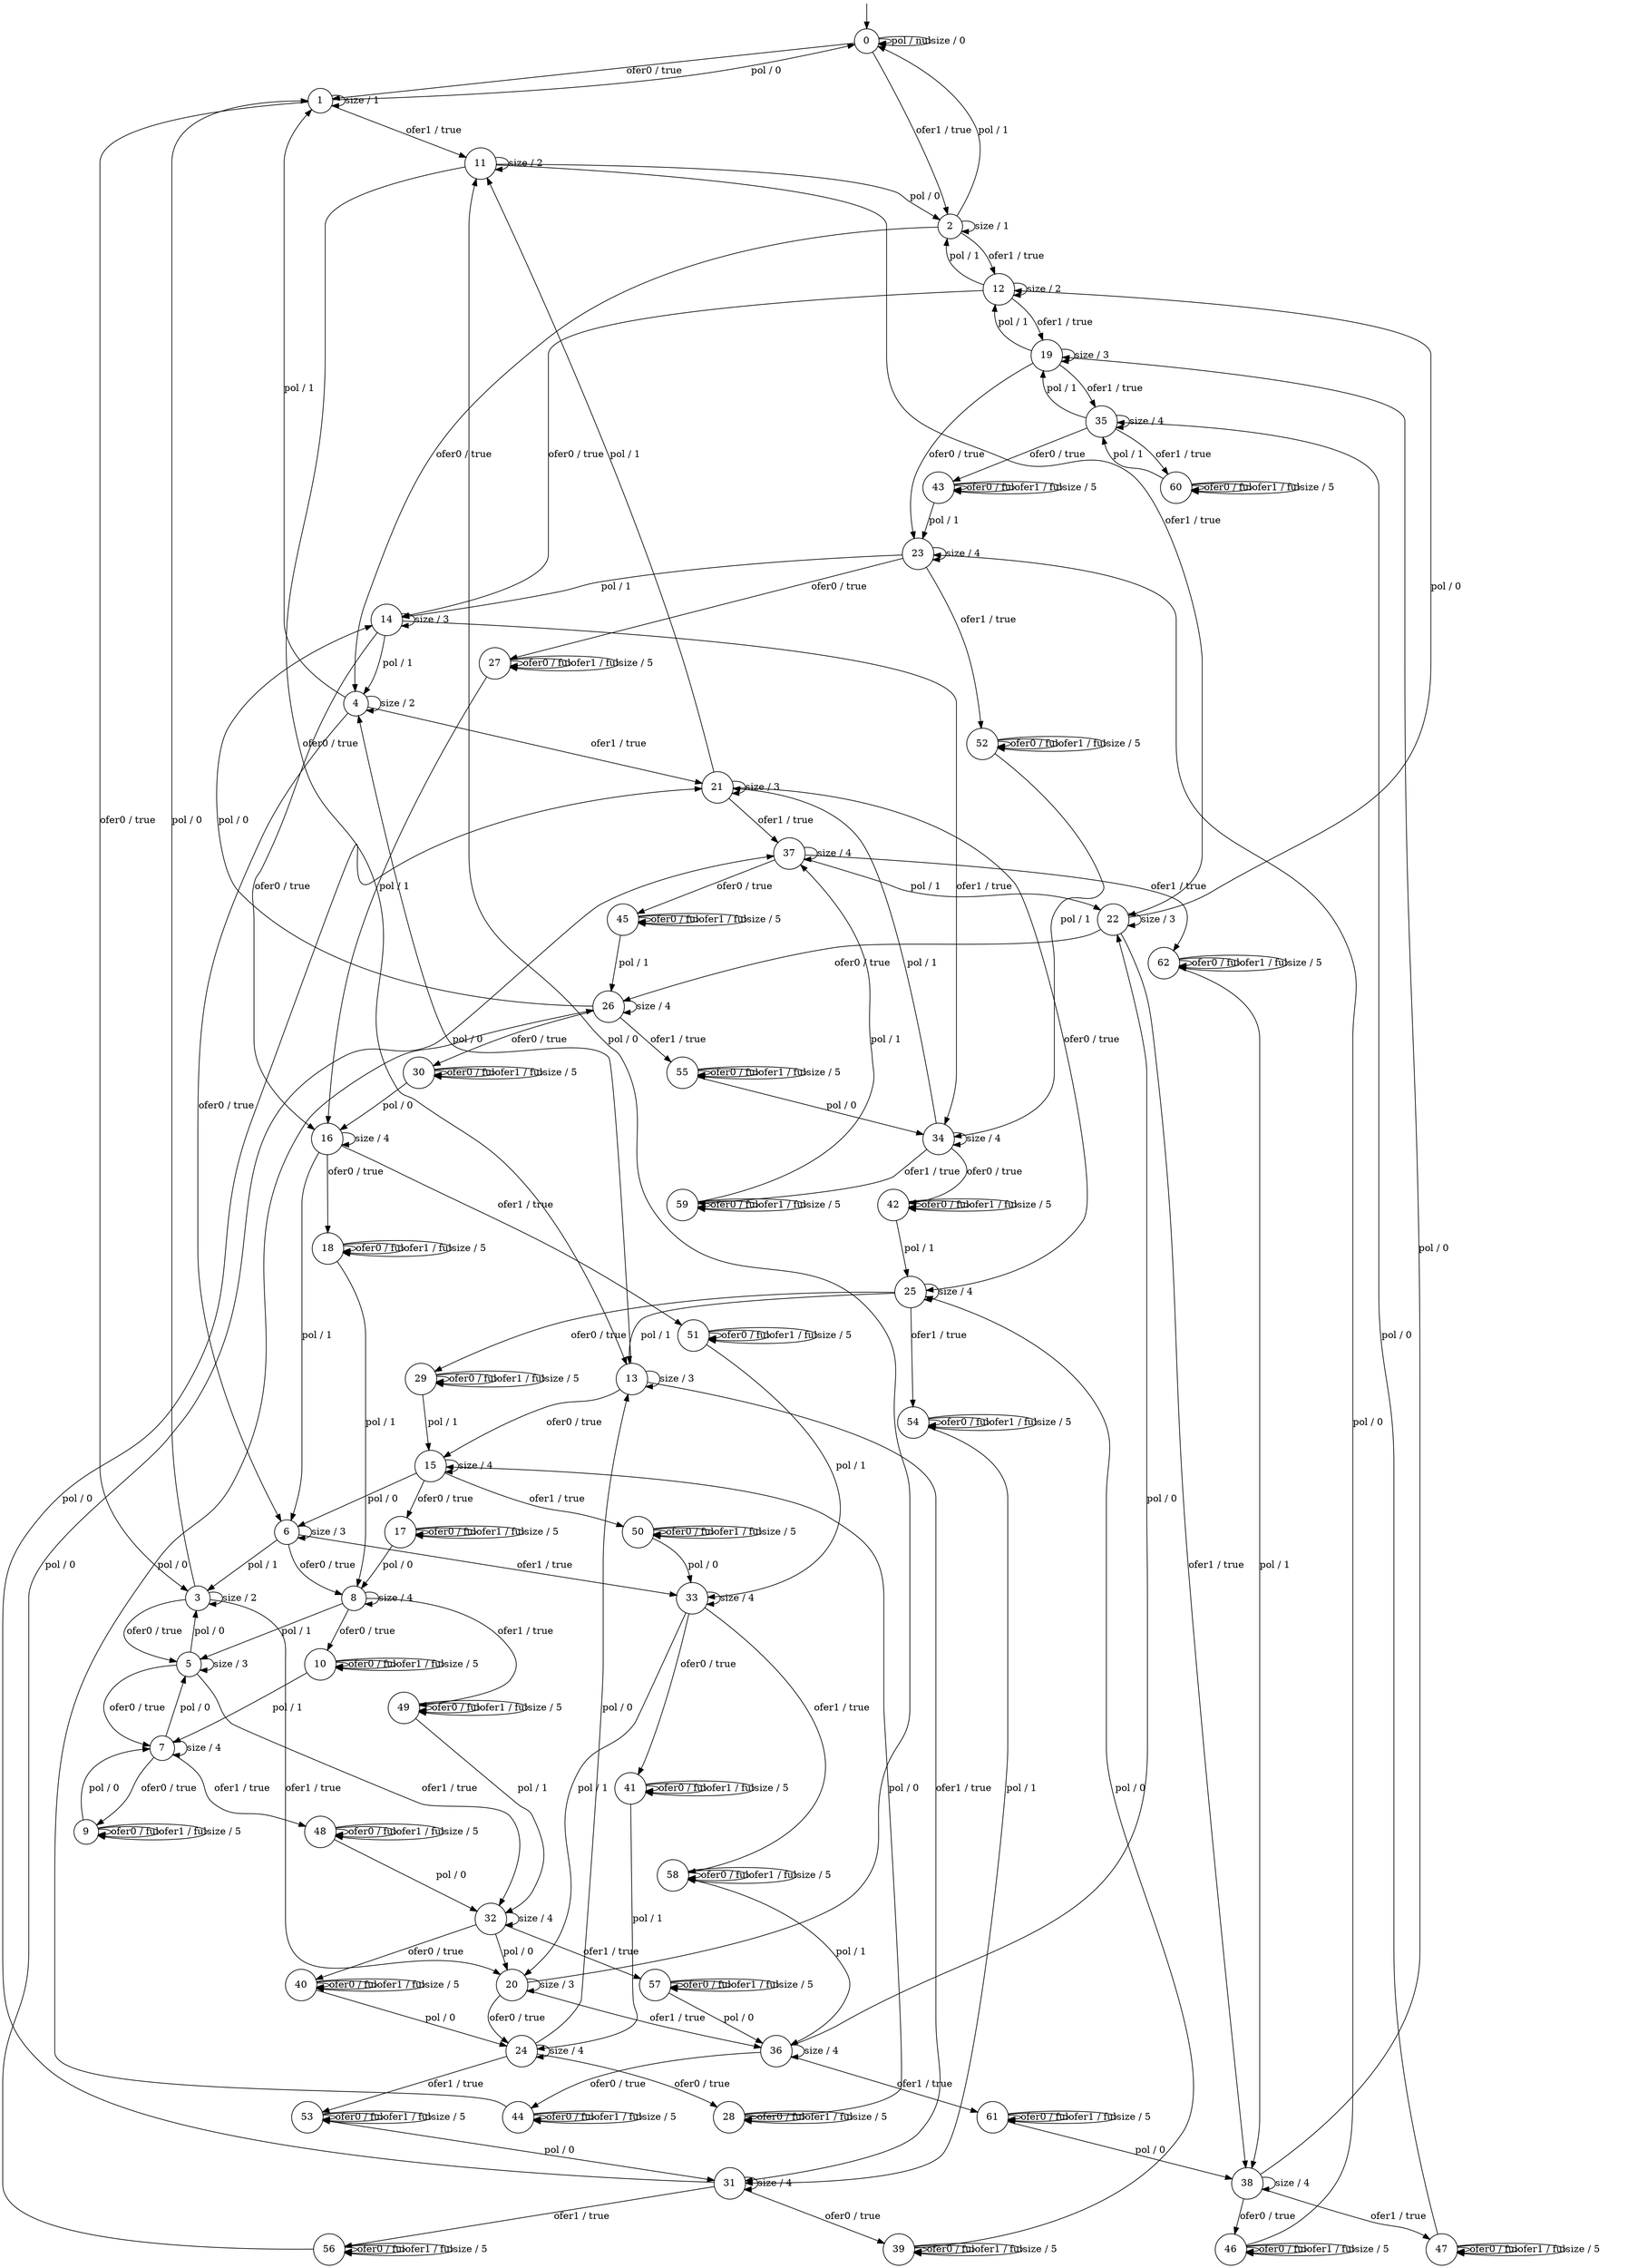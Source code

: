 digraph g {

	s0 [shape="circle" label="0"];
	s1 [shape="circle" label="1"];
	s2 [shape="circle" label="2"];
	s3 [shape="circle" label="3"];
	s4 [shape="circle" label="4"];
	s5 [shape="circle" label="5"];
	s6 [shape="circle" label="6"];
	s7 [shape="circle" label="7"];
	s8 [shape="circle" label="8"];
	s9 [shape="circle" label="9"];
	s10 [shape="circle" label="10"];
	s11 [shape="circle" label="11"];
	s12 [shape="circle" label="12"];
	s13 [shape="circle" label="13"];
	s14 [shape="circle" label="14"];
	s15 [shape="circle" label="15"];
	s16 [shape="circle" label="16"];
	s17 [shape="circle" label="17"];
	s18 [shape="circle" label="18"];
	s19 [shape="circle" label="19"];
	s20 [shape="circle" label="20"];
	s21 [shape="circle" label="21"];
	s22 [shape="circle" label="22"];
	s23 [shape="circle" label="23"];
	s24 [shape="circle" label="24"];
	s25 [shape="circle" label="25"];
	s26 [shape="circle" label="26"];
	s27 [shape="circle" label="27"];
	s28 [shape="circle" label="28"];
	s29 [shape="circle" label="29"];
	s30 [shape="circle" label="30"];
	s31 [shape="circle" label="31"];
	s32 [shape="circle" label="32"];
	s33 [shape="circle" label="33"];
	s34 [shape="circle" label="34"];
	s35 [shape="circle" label="35"];
	s36 [shape="circle" label="36"];
	s37 [shape="circle" label="37"];
	s38 [shape="circle" label="38"];
	s39 [shape="circle" label="39"];
	s40 [shape="circle" label="40"];
	s41 [shape="circle" label="41"];
	s42 [shape="circle" label="42"];
	s43 [shape="circle" label="43"];
	s44 [shape="circle" label="44"];
	s45 [shape="circle" label="45"];
	s46 [shape="circle" label="46"];
	s47 [shape="circle" label="47"];
	s48 [shape="circle" label="48"];
	s49 [shape="circle" label="49"];
	s50 [shape="circle" label="50"];
	s51 [shape="circle" label="51"];
	s52 [shape="circle" label="52"];
	s53 [shape="circle" label="53"];
	s54 [shape="circle" label="54"];
	s55 [shape="circle" label="55"];
	s56 [shape="circle" label="56"];
	s57 [shape="circle" label="57"];
	s58 [shape="circle" label="58"];
	s59 [shape="circle" label="59"];
	s60 [shape="circle" label="60"];
	s61 [shape="circle" label="61"];
	s62 [shape="circle" label="62"];
	s0 -> s1 [label="ofer0 / true"];
	s0 -> s2 [label="ofer1 / true"];
	s0 -> s0 [label="pol / nul"];
	s0 -> s0 [label="size / 0"];
	s1 -> s3 [label="ofer0 / true"];
	s1 -> s11 [label="ofer1 / true"];
	s1 -> s0 [label="pol / 0"];
	s1 -> s1 [label="size / 1"];
	s2 -> s4 [label="ofer0 / true"];
	s2 -> s12 [label="ofer1 / true"];
	s2 -> s0 [label="pol / 1"];
	s2 -> s2 [label="size / 1"];
	s3 -> s5 [label="ofer0 / true"];
	s3 -> s20 [label="ofer1 / true"];
	s3 -> s1 [label="pol / 0"];
	s3 -> s3 [label="size / 2"];
	s4 -> s6 [label="ofer0 / true"];
	s4 -> s21 [label="ofer1 / true"];
	s4 -> s1 [label="pol / 1"];
	s4 -> s4 [label="size / 2"];
	s5 -> s7 [label="ofer0 / true"];
	s5 -> s32 [label="ofer1 / true"];
	s5 -> s3 [label="pol / 0"];
	s5 -> s5 [label="size / 3"];
	s6 -> s8 [label="ofer0 / true"];
	s6 -> s33 [label="ofer1 / true"];
	s6 -> s3 [label="pol / 1"];
	s6 -> s6 [label="size / 3"];
	s7 -> s9 [label="ofer0 / true"];
	s7 -> s48 [label="ofer1 / true"];
	s7 -> s5 [label="pol / 0"];
	s7 -> s7 [label="size / 4"];
	s8 -> s10 [label="ofer0 / true"];
	s8 -> s49 [label="ofer1 / true"];
	s8 -> s5 [label="pol / 1"];
	s8 -> s8 [label="size / 4"];
	s9 -> s9 [label="ofer0 / ful"];
	s9 -> s9 [label="ofer1 / ful"];
	s9 -> s7 [label="pol / 0"];
	s9 -> s9 [label="size / 5"];
	s10 -> s10 [label="ofer0 / ful"];
	s10 -> s10 [label="ofer1 / ful"];
	s10 -> s7 [label="pol / 1"];
	s10 -> s10 [label="size / 5"];
	s11 -> s13 [label="ofer0 / true"];
	s11 -> s22 [label="ofer1 / true"];
	s11 -> s2 [label="pol / 0"];
	s11 -> s11 [label="size / 2"];
	s12 -> s14 [label="ofer0 / true"];
	s12 -> s19 [label="ofer1 / true"];
	s12 -> s2 [label="pol / 1"];
	s12 -> s12 [label="size / 2"];
	s13 -> s15 [label="ofer0 / true"];
	s13 -> s31 [label="ofer1 / true"];
	s13 -> s4 [label="pol / 0"];
	s13 -> s13 [label="size / 3"];
	s14 -> s16 [label="ofer0 / true"];
	s14 -> s34 [label="ofer1 / true"];
	s14 -> s4 [label="pol / 1"];
	s14 -> s14 [label="size / 3"];
	s15 -> s17 [label="ofer0 / true"];
	s15 -> s50 [label="ofer1 / true"];
	s15 -> s6 [label="pol / 0"];
	s15 -> s15 [label="size / 4"];
	s16 -> s18 [label="ofer0 / true"];
	s16 -> s51 [label="ofer1 / true"];
	s16 -> s6 [label="pol / 1"];
	s16 -> s16 [label="size / 4"];
	s17 -> s17 [label="ofer0 / ful"];
	s17 -> s17 [label="ofer1 / ful"];
	s17 -> s8 [label="pol / 0"];
	s17 -> s17 [label="size / 5"];
	s18 -> s18 [label="ofer0 / ful"];
	s18 -> s18 [label="ofer1 / ful"];
	s18 -> s8 [label="pol / 1"];
	s18 -> s18 [label="size / 5"];
	s19 -> s23 [label="ofer0 / true"];
	s19 -> s35 [label="ofer1 / true"];
	s19 -> s12 [label="pol / 1"];
	s19 -> s19 [label="size / 3"];
	s20 -> s24 [label="ofer0 / true"];
	s20 -> s36 [label="ofer1 / true"];
	s20 -> s11 [label="pol / 0"];
	s20 -> s20 [label="size / 3"];
	s21 -> s25 [label="ofer0 / true"];
	s21 -> s37 [label="ofer1 / true"];
	s21 -> s11 [label="pol / 1"];
	s21 -> s21 [label="size / 3"];
	s22 -> s26 [label="ofer0 / true"];
	s22 -> s38 [label="ofer1 / true"];
	s22 -> s12 [label="pol / 0"];
	s22 -> s22 [label="size / 3"];
	s23 -> s27 [label="ofer0 / true"];
	s23 -> s52 [label="ofer1 / true"];
	s23 -> s14 [label="pol / 1"];
	s23 -> s23 [label="size / 4"];
	s24 -> s28 [label="ofer0 / true"];
	s24 -> s53 [label="ofer1 / true"];
	s24 -> s13 [label="pol / 0"];
	s24 -> s24 [label="size / 4"];
	s25 -> s29 [label="ofer0 / true"];
	s25 -> s54 [label="ofer1 / true"];
	s25 -> s13 [label="pol / 1"];
	s25 -> s25 [label="size / 4"];
	s26 -> s30 [label="ofer0 / true"];
	s26 -> s55 [label="ofer1 / true"];
	s26 -> s14 [label="pol / 0"];
	s26 -> s26 [label="size / 4"];
	s27 -> s27 [label="ofer0 / ful"];
	s27 -> s27 [label="ofer1 / ful"];
	s27 -> s16 [label="pol / 1"];
	s27 -> s27 [label="size / 5"];
	s28 -> s28 [label="ofer0 / ful"];
	s28 -> s28 [label="ofer1 / ful"];
	s28 -> s15 [label="pol / 0"];
	s28 -> s28 [label="size / 5"];
	s29 -> s29 [label="ofer0 / ful"];
	s29 -> s29 [label="ofer1 / ful"];
	s29 -> s15 [label="pol / 1"];
	s29 -> s29 [label="size / 5"];
	s30 -> s30 [label="ofer0 / ful"];
	s30 -> s30 [label="ofer1 / ful"];
	s30 -> s16 [label="pol / 0"];
	s30 -> s30 [label="size / 5"];
	s31 -> s39 [label="ofer0 / true"];
	s31 -> s56 [label="ofer1 / true"];
	s31 -> s21 [label="pol / 0"];
	s31 -> s31 [label="size / 4"];
	s32 -> s40 [label="ofer0 / true"];
	s32 -> s57 [label="ofer1 / true"];
	s32 -> s20 [label="pol / 0"];
	s32 -> s32 [label="size / 4"];
	s33 -> s41 [label="ofer0 / true"];
	s33 -> s58 [label="ofer1 / true"];
	s33 -> s20 [label="pol / 1"];
	s33 -> s33 [label="size / 4"];
	s34 -> s42 [label="ofer0 / true"];
	s34 -> s59 [label="ofer1 / true"];
	s34 -> s21 [label="pol / 1"];
	s34 -> s34 [label="size / 4"];
	s35 -> s43 [label="ofer0 / true"];
	s35 -> s60 [label="ofer1 / true"];
	s35 -> s19 [label="pol / 1"];
	s35 -> s35 [label="size / 4"];
	s36 -> s44 [label="ofer0 / true"];
	s36 -> s61 [label="ofer1 / true"];
	s36 -> s22 [label="pol / 0"];
	s36 -> s36 [label="size / 4"];
	s37 -> s45 [label="ofer0 / true"];
	s37 -> s62 [label="ofer1 / true"];
	s37 -> s22 [label="pol / 1"];
	s37 -> s37 [label="size / 4"];
	s38 -> s46 [label="ofer0 / true"];
	s38 -> s47 [label="ofer1 / true"];
	s38 -> s19 [label="pol / 0"];
	s38 -> s38 [label="size / 4"];
	s39 -> s39 [label="ofer0 / ful"];
	s39 -> s39 [label="ofer1 / ful"];
	s39 -> s25 [label="pol / 0"];
	s39 -> s39 [label="size / 5"];
	s40 -> s40 [label="ofer0 / ful"];
	s40 -> s40 [label="ofer1 / ful"];
	s40 -> s24 [label="pol / 0"];
	s40 -> s40 [label="size / 5"];
	s41 -> s41 [label="ofer0 / ful"];
	s41 -> s41 [label="ofer1 / ful"];
	s41 -> s24 [label="pol / 1"];
	s41 -> s41 [label="size / 5"];
	s42 -> s42 [label="ofer0 / ful"];
	s42 -> s42 [label="ofer1 / ful"];
	s42 -> s25 [label="pol / 1"];
	s42 -> s42 [label="size / 5"];
	s43 -> s43 [label="ofer0 / ful"];
	s43 -> s43 [label="ofer1 / ful"];
	s43 -> s23 [label="pol / 1"];
	s43 -> s43 [label="size / 5"];
	s44 -> s44 [label="ofer0 / ful"];
	s44 -> s44 [label="ofer1 / ful"];
	s44 -> s26 [label="pol / 0"];
	s44 -> s44 [label="size / 5"];
	s45 -> s45 [label="ofer0 / ful"];
	s45 -> s45 [label="ofer1 / ful"];
	s45 -> s26 [label="pol / 1"];
	s45 -> s45 [label="size / 5"];
	s46 -> s46 [label="ofer0 / ful"];
	s46 -> s46 [label="ofer1 / ful"];
	s46 -> s23 [label="pol / 0"];
	s46 -> s46 [label="size / 5"];
	s47 -> s47 [label="ofer0 / ful"];
	s47 -> s47 [label="ofer1 / ful"];
	s47 -> s35 [label="pol / 0"];
	s47 -> s47 [label="size / 5"];
	s48 -> s48 [label="ofer0 / ful"];
	s48 -> s48 [label="ofer1 / ful"];
	s48 -> s32 [label="pol / 0"];
	s48 -> s48 [label="size / 5"];
	s49 -> s49 [label="ofer0 / ful"];
	s49 -> s49 [label="ofer1 / ful"];
	s49 -> s32 [label="pol / 1"];
	s49 -> s49 [label="size / 5"];
	s50 -> s50 [label="ofer0 / ful"];
	s50 -> s50 [label="ofer1 / ful"];
	s50 -> s33 [label="pol / 0"];
	s50 -> s50 [label="size / 5"];
	s51 -> s51 [label="ofer0 / ful"];
	s51 -> s51 [label="ofer1 / ful"];
	s51 -> s33 [label="pol / 1"];
	s51 -> s51 [label="size / 5"];
	s52 -> s52 [label="ofer0 / ful"];
	s52 -> s52 [label="ofer1 / ful"];
	s52 -> s34 [label="pol / 1"];
	s52 -> s52 [label="size / 5"];
	s53 -> s53 [label="ofer0 / ful"];
	s53 -> s53 [label="ofer1 / ful"];
	s53 -> s31 [label="pol / 0"];
	s53 -> s53 [label="size / 5"];
	s54 -> s54 [label="ofer0 / ful"];
	s54 -> s54 [label="ofer1 / ful"];
	s54 -> s31 [label="pol / 1"];
	s54 -> s54 [label="size / 5"];
	s55 -> s55 [label="ofer0 / ful"];
	s55 -> s55 [label="ofer1 / ful"];
	s55 -> s34 [label="pol / 0"];
	s55 -> s55 [label="size / 5"];
	s56 -> s56 [label="ofer0 / ful"];
	s56 -> s56 [label="ofer1 / ful"];
	s56 -> s37 [label="pol / 0"];
	s56 -> s56 [label="size / 5"];
	s57 -> s57 [label="ofer0 / ful"];
	s57 -> s57 [label="ofer1 / ful"];
	s57 -> s36 [label="pol / 0"];
	s57 -> s57 [label="size / 5"];
	s58 -> s58 [label="ofer0 / ful"];
	s58 -> s58 [label="ofer1 / ful"];
	s58 -> s36 [label="pol / 1"];
	s58 -> s58 [label="size / 5"];
	s59 -> s59 [label="ofer0 / ful"];
	s59 -> s59 [label="ofer1 / ful"];
	s59 -> s37 [label="pol / 1"];
	s59 -> s59 [label="size / 5"];
	s60 -> s60 [label="ofer0 / ful"];
	s60 -> s60 [label="ofer1 / ful"];
	s60 -> s35 [label="pol / 1"];
	s60 -> s60 [label="size / 5"];
	s61 -> s61 [label="ofer0 / ful"];
	s61 -> s61 [label="ofer1 / ful"];
	s61 -> s38 [label="pol / 0"];
	s61 -> s61 [label="size / 5"];
	s62 -> s62 [label="ofer0 / ful"];
	s62 -> s62 [label="ofer1 / ful"];
	s62 -> s38 [label="pol / 1"];
	s62 -> s62 [label="size / 5"];

__start0 [label="" shape="none" width="0" height="0"];
__start0 -> s0;

}
